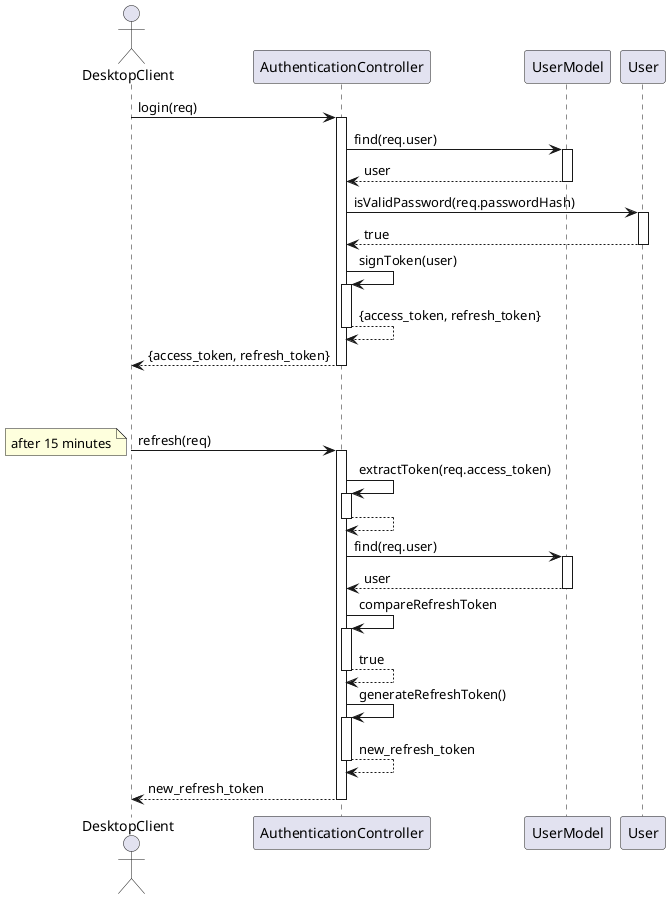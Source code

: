 @startuml Authentication Register and Validate
autoactivate on

actor DesktopClient as dc

participant AuthenticationController as ac
participant UserModel
participant User

dc -> ac: login(req)
ac -> UserModel: find(req.user)
return user
ac -> User: isValidPassword(req.passwordHash)
return true
ac -> ac: signToken(user)
return {access_token, refresh_token}
return {access_token, refresh_token}

|||
|||

dc -> ac: refresh(req)
note left: after 15 minutes
ac -> ac: extractToken(req.access_token)
return
ac -> UserModel: find(req.user)
return user
ac -> ac: compareRefreshToken
return true
ac -> ac: generateRefreshToken()
return new_refresh_token
return new_refresh_token

@enduml